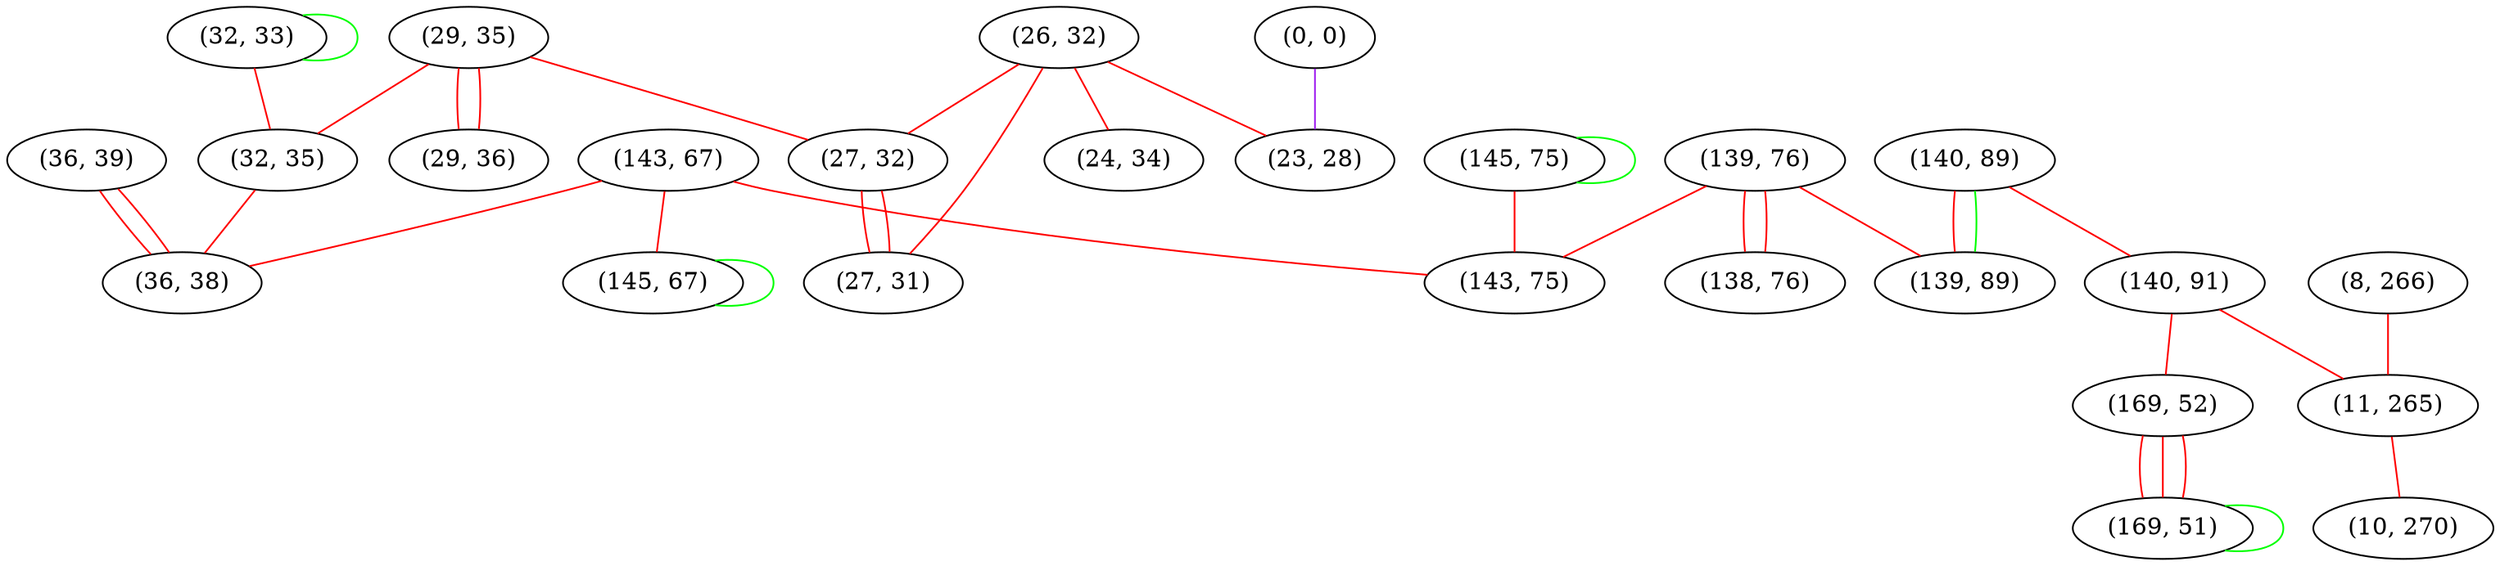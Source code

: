graph "" {
"(143, 67)";
"(140, 89)";
"(29, 35)";
"(139, 76)";
"(32, 33)";
"(140, 91)";
"(26, 32)";
"(8, 266)";
"(24, 34)";
"(139, 89)";
"(27, 32)";
"(36, 39)";
"(0, 0)";
"(169, 52)";
"(11, 265)";
"(145, 67)";
"(27, 31)";
"(32, 35)";
"(36, 38)";
"(23, 28)";
"(145, 75)";
"(138, 76)";
"(143, 75)";
"(10, 270)";
"(29, 36)";
"(169, 51)";
"(143, 67)" -- "(143, 75)"  [color=red, key=0, weight=1];
"(143, 67)" -- "(145, 67)"  [color=red, key=0, weight=1];
"(143, 67)" -- "(36, 38)"  [color=red, key=0, weight=1];
"(140, 89)" -- "(139, 89)"  [color=red, key=0, weight=1];
"(140, 89)" -- "(139, 89)"  [color=green, key=1, weight=2];
"(140, 89)" -- "(140, 91)"  [color=red, key=0, weight=1];
"(29, 35)" -- "(27, 32)"  [color=red, key=0, weight=1];
"(29, 35)" -- "(32, 35)"  [color=red, key=0, weight=1];
"(29, 35)" -- "(29, 36)"  [color=red, key=0, weight=1];
"(29, 35)" -- "(29, 36)"  [color=red, key=1, weight=1];
"(139, 76)" -- "(143, 75)"  [color=red, key=0, weight=1];
"(139, 76)" -- "(139, 89)"  [color=red, key=0, weight=1];
"(139, 76)" -- "(138, 76)"  [color=red, key=0, weight=1];
"(139, 76)" -- "(138, 76)"  [color=red, key=1, weight=1];
"(32, 33)" -- "(32, 33)"  [color=green, key=0, weight=2];
"(32, 33)" -- "(32, 35)"  [color=red, key=0, weight=1];
"(140, 91)" -- "(11, 265)"  [color=red, key=0, weight=1];
"(140, 91)" -- "(169, 52)"  [color=red, key=0, weight=1];
"(26, 32)" -- "(27, 32)"  [color=red, key=0, weight=1];
"(26, 32)" -- "(27, 31)"  [color=red, key=0, weight=1];
"(26, 32)" -- "(23, 28)"  [color=red, key=0, weight=1];
"(26, 32)" -- "(24, 34)"  [color=red, key=0, weight=1];
"(8, 266)" -- "(11, 265)"  [color=red, key=0, weight=1];
"(27, 32)" -- "(27, 31)"  [color=red, key=0, weight=1];
"(27, 32)" -- "(27, 31)"  [color=red, key=1, weight=1];
"(36, 39)" -- "(36, 38)"  [color=red, key=0, weight=1];
"(36, 39)" -- "(36, 38)"  [color=red, key=1, weight=1];
"(0, 0)" -- "(23, 28)"  [color=purple, key=0, weight=4];
"(169, 52)" -- "(169, 51)"  [color=red, key=0, weight=1];
"(169, 52)" -- "(169, 51)"  [color=red, key=1, weight=1];
"(169, 52)" -- "(169, 51)"  [color=red, key=2, weight=1];
"(11, 265)" -- "(10, 270)"  [color=red, key=0, weight=1];
"(145, 67)" -- "(145, 67)"  [color=green, key=0, weight=2];
"(32, 35)" -- "(36, 38)"  [color=red, key=0, weight=1];
"(145, 75)" -- "(143, 75)"  [color=red, key=0, weight=1];
"(145, 75)" -- "(145, 75)"  [color=green, key=0, weight=2];
"(169, 51)" -- "(169, 51)"  [color=green, key=0, weight=2];
}
